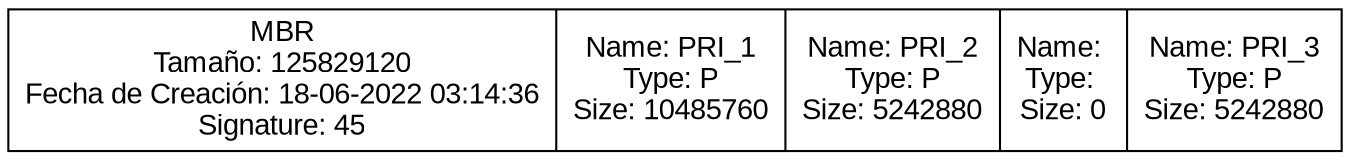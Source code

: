 digraph D {

    node [fontname="Arial"];

    node_A [shape=record label="    MBR\nTamaño: 125829120\nFecha de Creación:  18-06-2022 03:14:36\nSignature: 45|Name: PRI_1\nType: P\nSize: 10485760\n|Name: PRI_2\nType: P\nSize: 5242880\n|Name: \nType:  \nSize: 0\n|Name: PRI_3\nType: P\nSize: 5242880\n"];

}